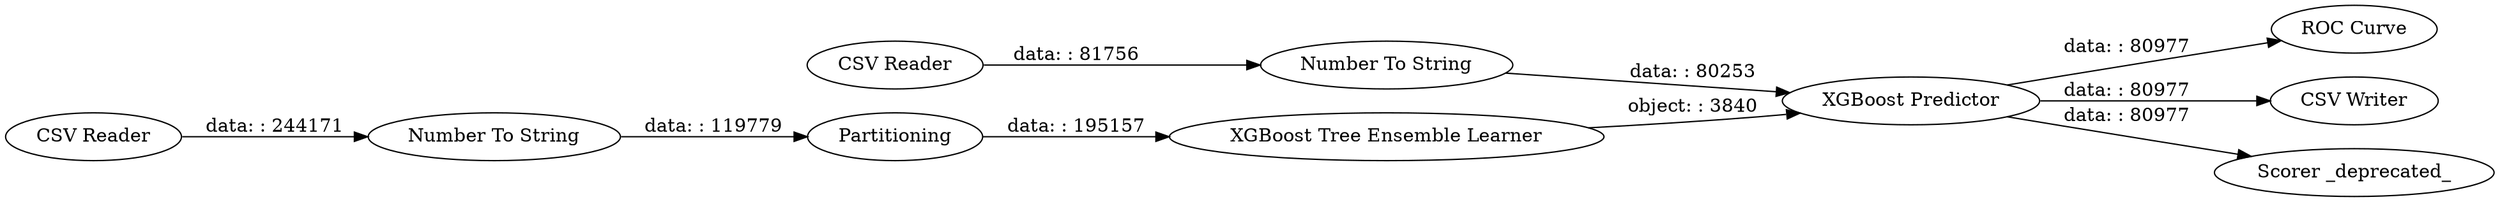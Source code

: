 digraph {
	"127184728800882881_433" [label="ROC Curve"]
	"127184728800882881_432" [label="CSV Writer"]
	"127184728800882881_430" [label="Number To String"]
	"127184728800882881_381" [label=Partitioning]
	"127184728800882881_434" [label="CSV Reader"]
	"127184728800882881_380" [label="Number To String"]
	"127184728800882881_431" [label="XGBoost Predictor"]
	"127184728800882881_379" [label="CSV Reader"]
	"127184728800882881_370" [label="XGBoost Tree Ensemble Learner"]
	"127184728800882881_448" [label="Scorer _deprecated_"]
	"127184728800882881_431" -> "127184728800882881_433" [label="data: : 80977"]
	"127184728800882881_379" -> "127184728800882881_380" [label="data: : 244171"]
	"127184728800882881_431" -> "127184728800882881_432" [label="data: : 80977"]
	"127184728800882881_431" -> "127184728800882881_448" [label="data: : 80977"]
	"127184728800882881_380" -> "127184728800882881_381" [label="data: : 119779"]
	"127184728800882881_381" -> "127184728800882881_370" [label="data: : 195157"]
	"127184728800882881_430" -> "127184728800882881_431" [label="data: : 80253"]
	"127184728800882881_370" -> "127184728800882881_431" [label="object: : 3840"]
	"127184728800882881_434" -> "127184728800882881_430" [label="data: : 81756"]
	rankdir=LR
}
